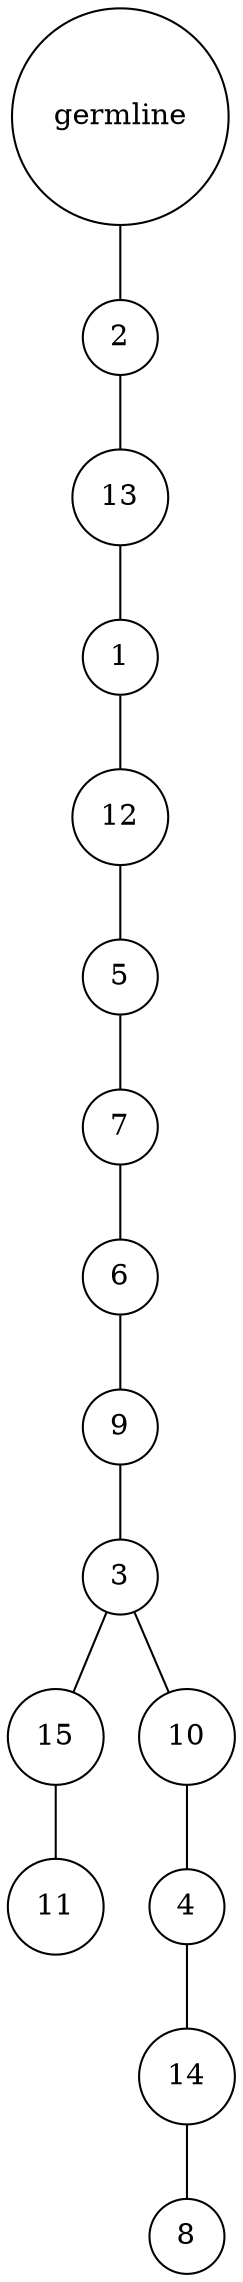 graph {
	rankdir=UD;
	splines=line;
	node [shape=circle]
	"0x7fa04dc21ee0" [label="germline"];
	"0x7fa04dc21f10" [label="2"];
	"0x7fa04dc21ee0" -- "0x7fa04dc21f10" ;
	"0x7fa04dc21f40" [label="13"];
	"0x7fa04dc21f10" -- "0x7fa04dc21f40" ;
	"0x7fa04dc21f70" [label="1"];
	"0x7fa04dc21f40" -- "0x7fa04dc21f70" ;
	"0x7fa04dc21fa0" [label="12"];
	"0x7fa04dc21f70" -- "0x7fa04dc21fa0" ;
	"0x7fa04dc21fd0" [label="5"];
	"0x7fa04dc21fa0" -- "0x7fa04dc21fd0" ;
	"0x7fa078830040" [label="7"];
	"0x7fa04dc21fd0" -- "0x7fa078830040" ;
	"0x7fa078830070" [label="6"];
	"0x7fa078830040" -- "0x7fa078830070" ;
	"0x7fa0788300a0" [label="9"];
	"0x7fa078830070" -- "0x7fa0788300a0" ;
	"0x7fa0788300d0" [label="3"];
	"0x7fa0788300a0" -- "0x7fa0788300d0" ;
	"0x7fa078830100" [label="15"];
	"0x7fa0788300d0" -- "0x7fa078830100" ;
	"0x7fa078830130" [label="11"];
	"0x7fa078830100" -- "0x7fa078830130" ;
	"0x7fa078830160" [label="10"];
	"0x7fa0788300d0" -- "0x7fa078830160" ;
	"0x7fa078830190" [label="4"];
	"0x7fa078830160" -- "0x7fa078830190" ;
	"0x7fa0788301c0" [label="14"];
	"0x7fa078830190" -- "0x7fa0788301c0" ;
	"0x7fa0788301f0" [label="8"];
	"0x7fa0788301c0" -- "0x7fa0788301f0" ;
}
